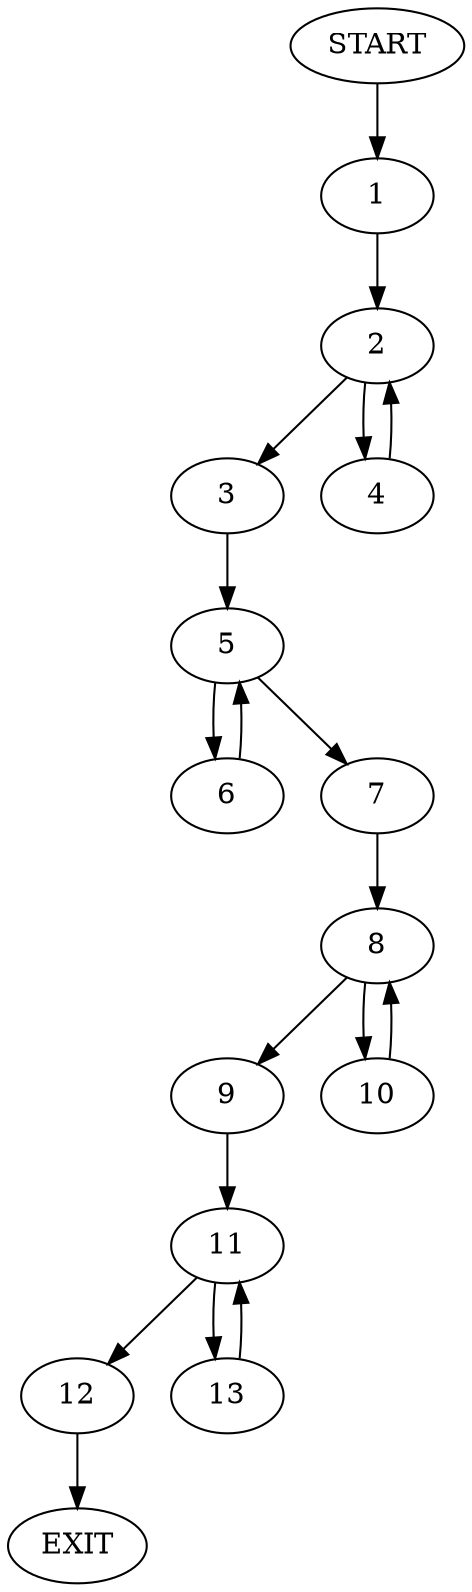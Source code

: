 digraph {
0 [label="START"]
14 [label="EXIT"]
0 -> 1
1 -> 2
2 -> 3
2 -> 4
3 -> 5
4 -> 2
5 -> 6
5 -> 7
7 -> 8
6 -> 5
8 -> 9
8 -> 10
9 -> 11
10 -> 8
11 -> 12
11 -> 13
13 -> 11
12 -> 14
}

